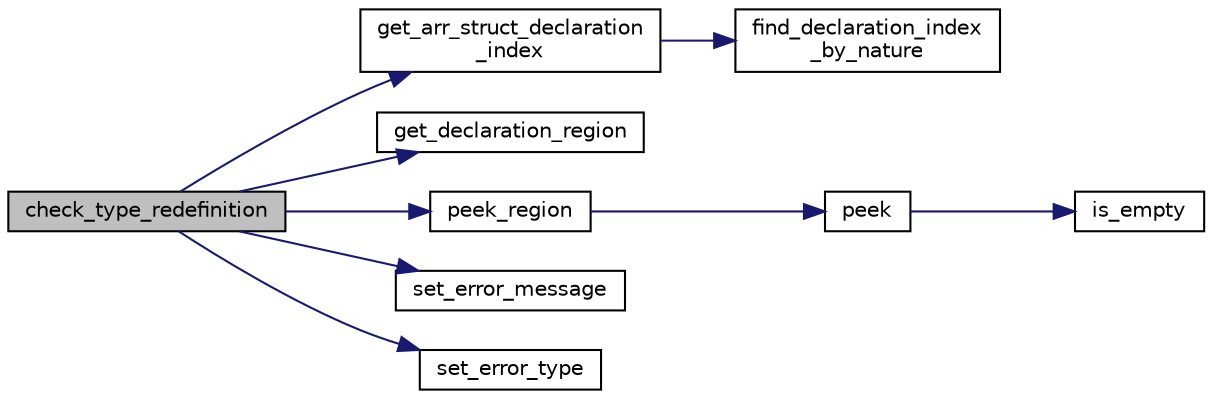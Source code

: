 digraph "check_type_redefinition"
{
 // LATEX_PDF_SIZE
  edge [fontname="Helvetica",fontsize="10",labelfontname="Helvetica",labelfontsize="10"];
  node [fontname="Helvetica",fontsize="10",shape=record];
  rankdir="LR";
  Node1 [label="check_type_redefinition",height=0.2,width=0.4,color="black", fillcolor="grey75", style="filled", fontcolor="black",tooltip="Checks if a type has been redefined."];
  Node1 -> Node2 [color="midnightblue",fontsize="10",style="solid",fontname="Helvetica"];
  Node2 [label="get_arr_struct_declaration\l_index",height=0.2,width=0.4,color="black", fillcolor="white", style="filled",URL="$d2/d71/type__validation_8c.html#a2826420c3e7c29f271899a3b50ac40c8",tooltip="Retrieves the declaration index of an array or struct."];
  Node2 -> Node3 [color="midnightblue",fontsize="10",style="solid",fontname="Helvetica"];
  Node3 [label="find_declaration_index\l_by_nature",height=0.2,width=0.4,color="black", fillcolor="white", style="filled",URL="$dc/de9/declaration__table_8h.html#a8d20d657d482952631adde5763e985c8",tooltip="Finds the index of a declaration with the specified lexicographic index and nature...."];
  Node1 -> Node4 [color="midnightblue",fontsize="10",style="solid",fontname="Helvetica"];
  Node4 [label="get_declaration_region",height=0.2,width=0.4,color="black", fillcolor="white", style="filled",URL="$dd/d3e/declaration__table_8c.html#a3a2a92436534333020848016833c3abc",tooltip="Gets the region of a declaration."];
  Node1 -> Node5 [color="midnightblue",fontsize="10",style="solid",fontname="Helvetica"];
  Node5 [label="peek_region",height=0.2,width=0.4,color="black", fillcolor="white", style="filled",URL="$d3/d91/region__stack_8c.html#a367ecd3e3c76f083c2ef6b296cfa8030",tooltip="Peeks at the top region of the stack without removing it."];
  Node5 -> Node6 [color="midnightblue",fontsize="10",style="solid",fontname="Helvetica"];
  Node6 [label="peek",height=0.2,width=0.4,color="black", fillcolor="white", style="filled",URL="$d3/dbb/stack_8c.html#a9cf0786f5f2fb0c4c025b7e9bb552881",tooltip="Peeks at the top value of the stack without popping it."];
  Node6 -> Node7 [color="midnightblue",fontsize="10",style="solid",fontname="Helvetica"];
  Node7 [label="is_empty",height=0.2,width=0.4,color="black", fillcolor="white", style="filled",URL="$d3/dbb/stack_8c.html#aeda5460a4306b1c90f61ac5bf8ba49bc",tooltip="Checks if the stack is empty."];
  Node1 -> Node8 [color="midnightblue",fontsize="10",style="solid",fontname="Helvetica"];
  Node8 [label="set_error_message",height=0.2,width=0.4,color="black", fillcolor="white", style="filled",URL="$d0/d15/errors_8c.html#a4eba1d90a88e13e4b1beada48a1c2b9d",tooltip="Sets the error message of the provided Error struct."];
  Node1 -> Node9 [color="midnightblue",fontsize="10",style="solid",fontname="Helvetica"];
  Node9 [label="set_error_type",height=0.2,width=0.4,color="black", fillcolor="white", style="filled",URL="$d0/d15/errors_8c.html#aff32bbfac01af1967382165ffc1d5607",tooltip="Sets the error type of the provided Error struct."];
}
